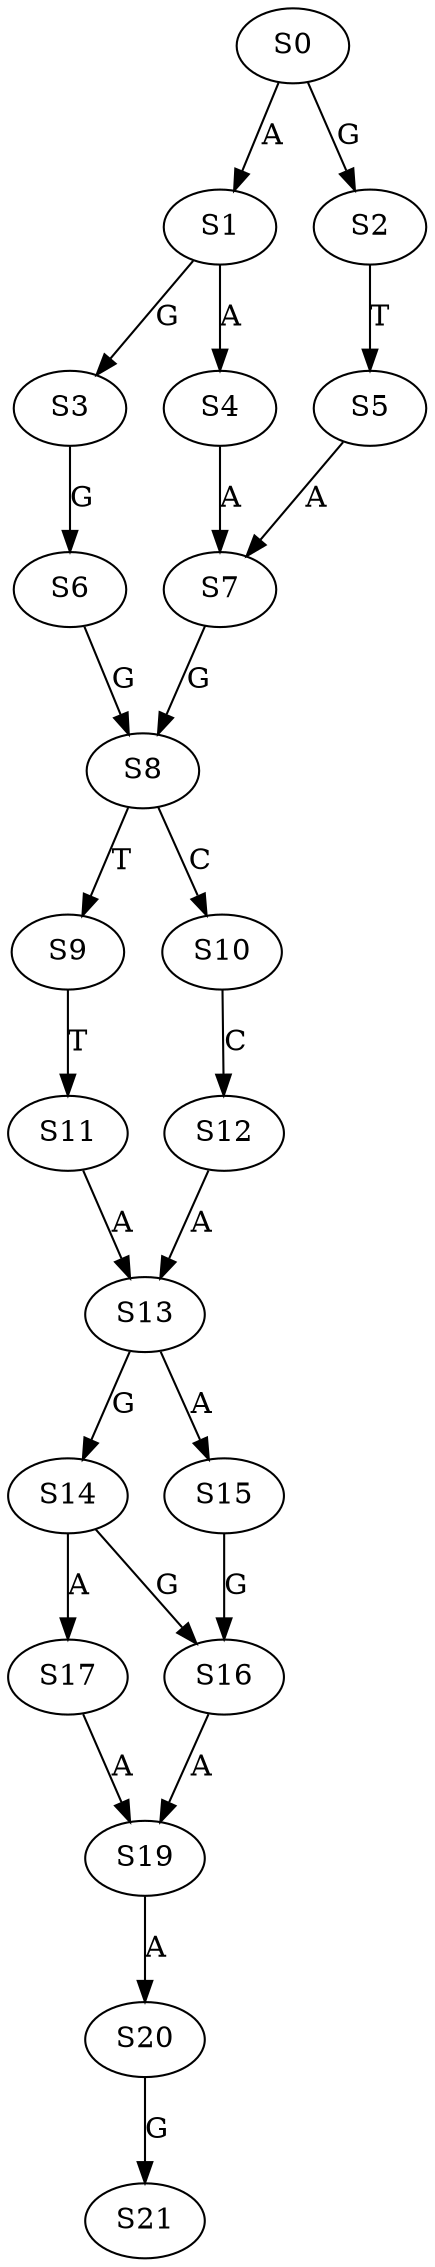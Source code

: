 strict digraph  {
	S0 -> S1 [ label = A ];
	S0 -> S2 [ label = G ];
	S1 -> S3 [ label = G ];
	S1 -> S4 [ label = A ];
	S2 -> S5 [ label = T ];
	S3 -> S6 [ label = G ];
	S4 -> S7 [ label = A ];
	S5 -> S7 [ label = A ];
	S6 -> S8 [ label = G ];
	S7 -> S8 [ label = G ];
	S8 -> S9 [ label = T ];
	S8 -> S10 [ label = C ];
	S9 -> S11 [ label = T ];
	S10 -> S12 [ label = C ];
	S11 -> S13 [ label = A ];
	S12 -> S13 [ label = A ];
	S13 -> S14 [ label = G ];
	S13 -> S15 [ label = A ];
	S14 -> S16 [ label = G ];
	S14 -> S17 [ label = A ];
	S15 -> S16 [ label = G ];
	S16 -> S19 [ label = A ];
	S17 -> S19 [ label = A ];
	S19 -> S20 [ label = A ];
	S20 -> S21 [ label = G ];
}
